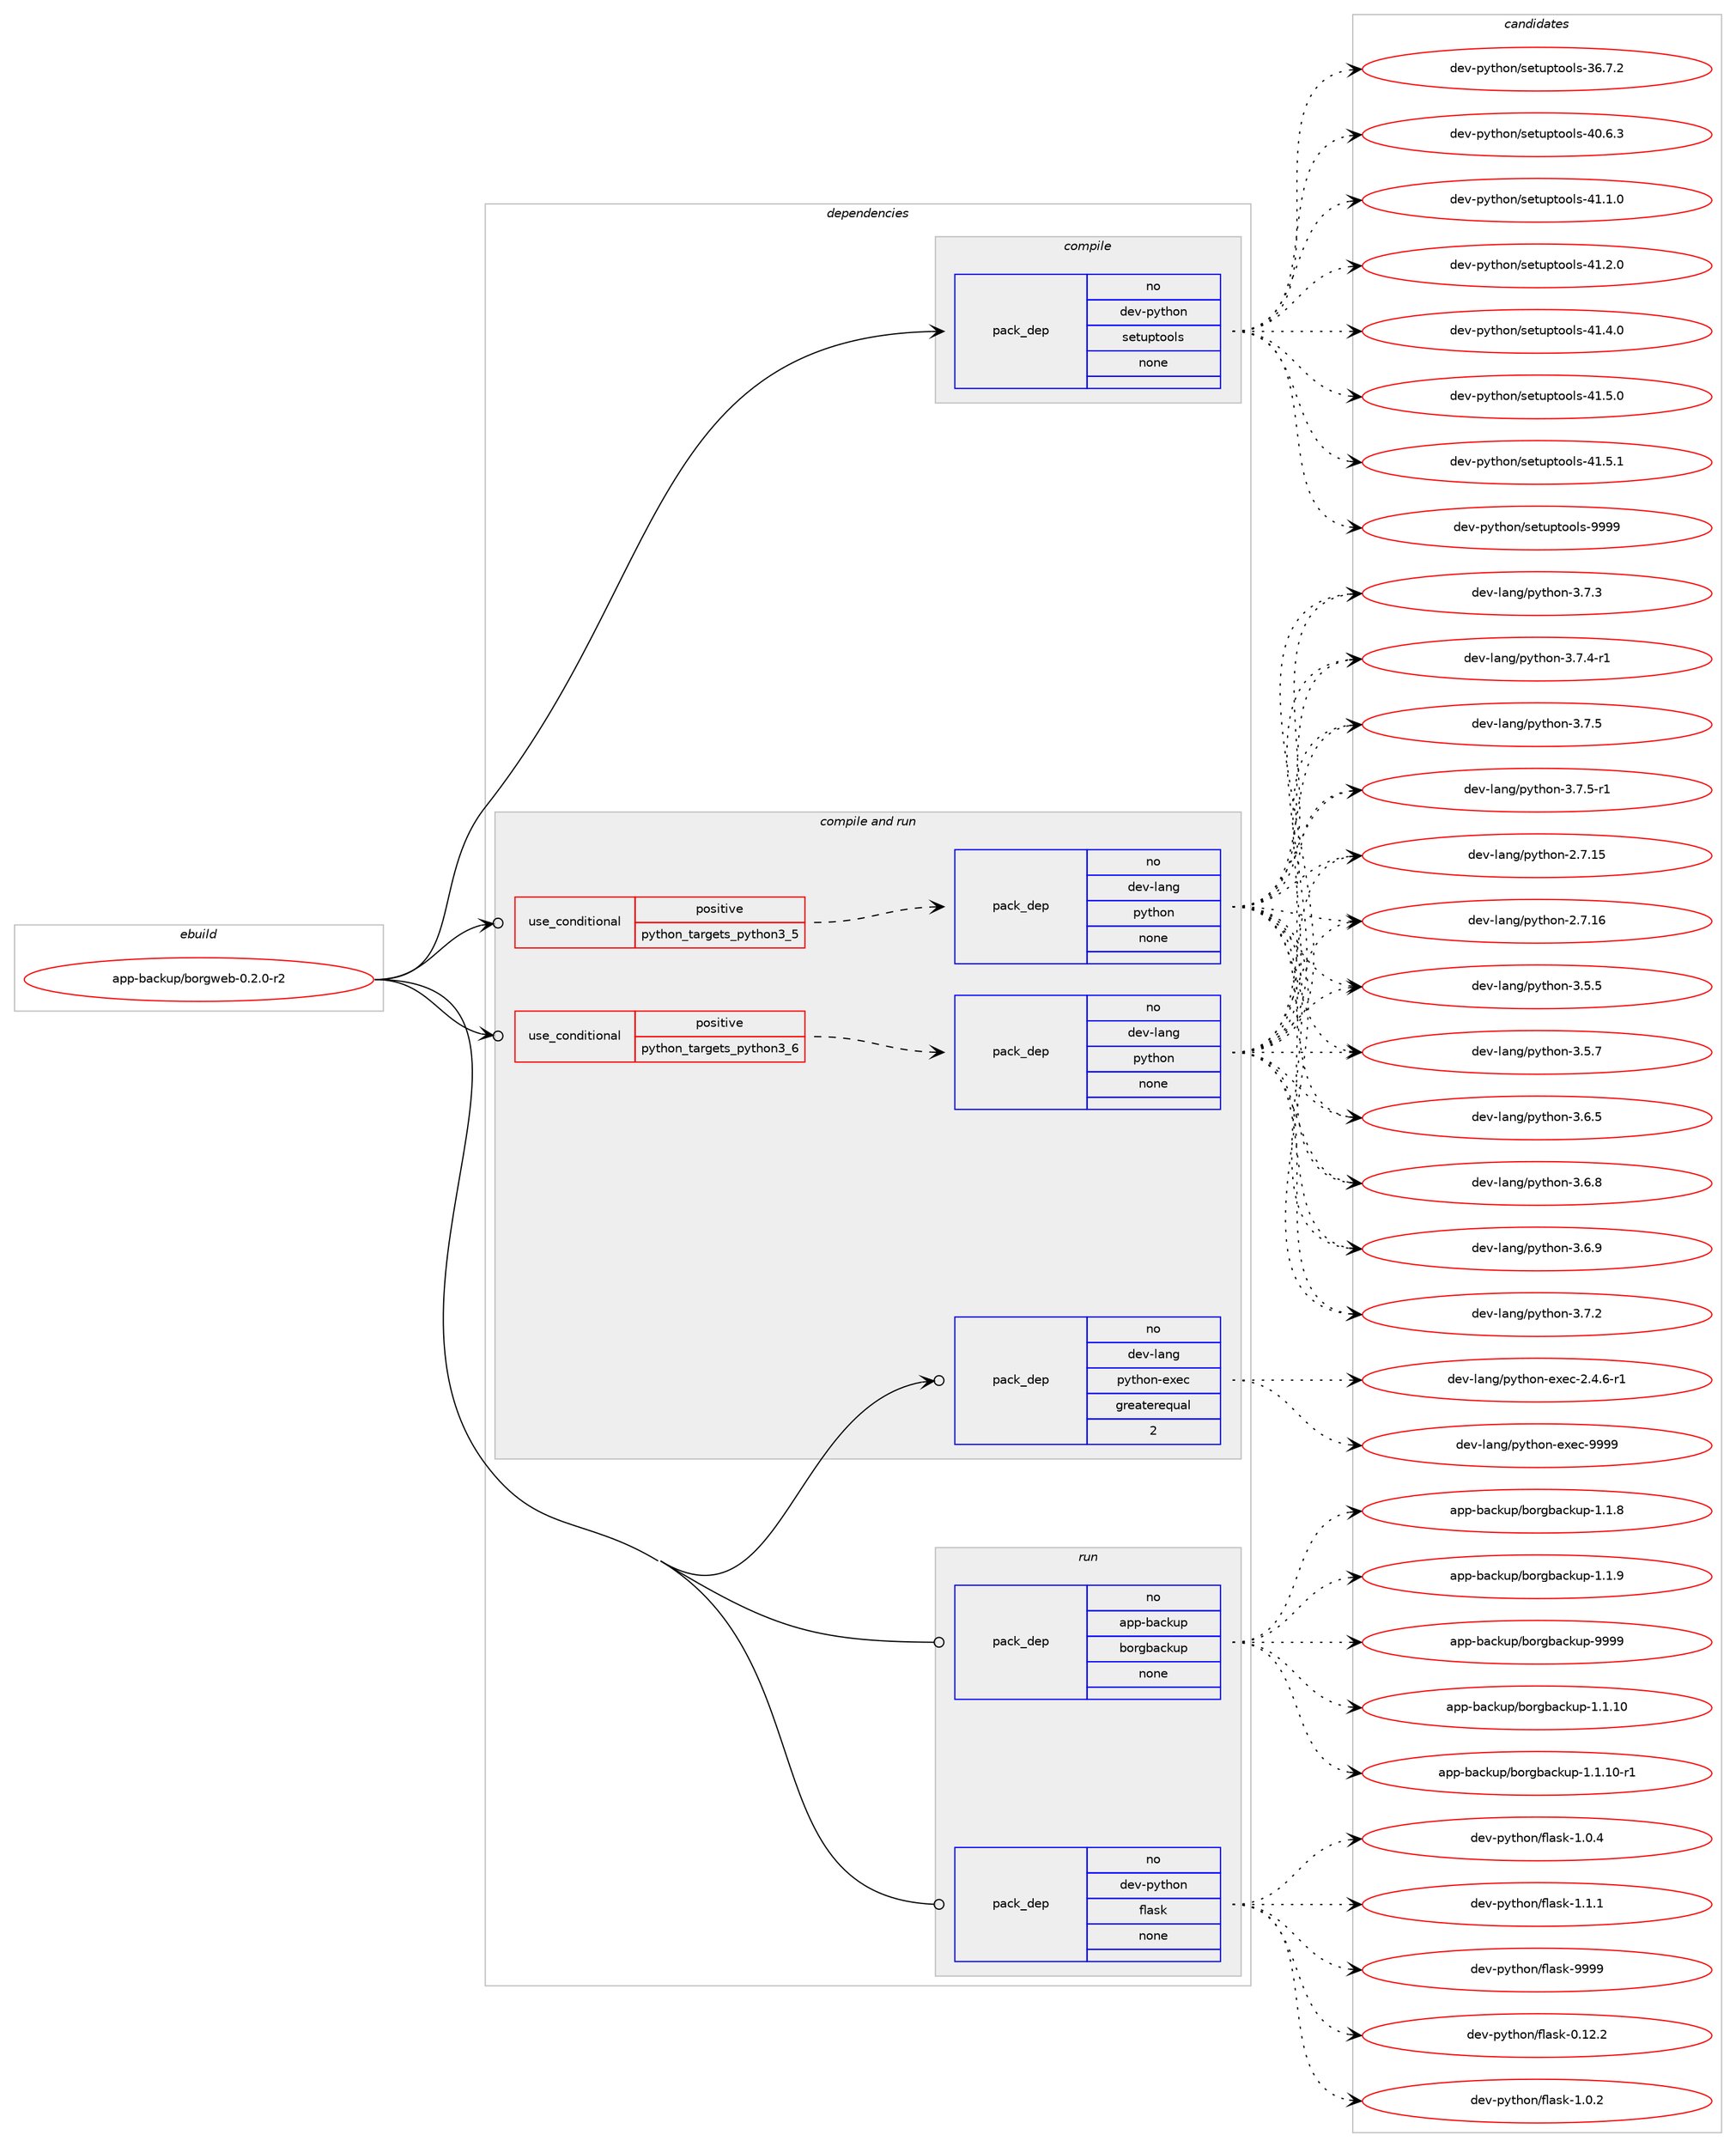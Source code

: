 digraph prolog {

# *************
# Graph options
# *************

newrank=true;
concentrate=true;
compound=true;
graph [rankdir=LR,fontname=Helvetica,fontsize=10,ranksep=1.5];#, ranksep=2.5, nodesep=0.2];
edge  [arrowhead=vee];
node  [fontname=Helvetica,fontsize=10];

# **********
# The ebuild
# **********

subgraph cluster_leftcol {
color=gray;
rank=same;
label=<<i>ebuild</i>>;
id [label="app-backup/borgweb-0.2.0-r2", color=red, width=4, href="../app-backup/borgweb-0.2.0-r2.svg"];
}

# ****************
# The dependencies
# ****************

subgraph cluster_midcol {
color=gray;
label=<<i>dependencies</i>>;
subgraph cluster_compile {
fillcolor="#eeeeee";
style=filled;
label=<<i>compile</i>>;
subgraph pack352610 {
dependency474505 [label=<<TABLE BORDER="0" CELLBORDER="1" CELLSPACING="0" CELLPADDING="4" WIDTH="220"><TR><TD ROWSPAN="6" CELLPADDING="30">pack_dep</TD></TR><TR><TD WIDTH="110">no</TD></TR><TR><TD>dev-python</TD></TR><TR><TD>setuptools</TD></TR><TR><TD>none</TD></TR><TR><TD></TD></TR></TABLE>>, shape=none, color=blue];
}
id:e -> dependency474505:w [weight=20,style="solid",arrowhead="vee"];
}
subgraph cluster_compileandrun {
fillcolor="#eeeeee";
style=filled;
label=<<i>compile and run</i>>;
subgraph cond113272 {
dependency474506 [label=<<TABLE BORDER="0" CELLBORDER="1" CELLSPACING="0" CELLPADDING="4"><TR><TD ROWSPAN="3" CELLPADDING="10">use_conditional</TD></TR><TR><TD>positive</TD></TR><TR><TD>python_targets_python3_5</TD></TR></TABLE>>, shape=none, color=red];
subgraph pack352611 {
dependency474507 [label=<<TABLE BORDER="0" CELLBORDER="1" CELLSPACING="0" CELLPADDING="4" WIDTH="220"><TR><TD ROWSPAN="6" CELLPADDING="30">pack_dep</TD></TR><TR><TD WIDTH="110">no</TD></TR><TR><TD>dev-lang</TD></TR><TR><TD>python</TD></TR><TR><TD>none</TD></TR><TR><TD></TD></TR></TABLE>>, shape=none, color=blue];
}
dependency474506:e -> dependency474507:w [weight=20,style="dashed",arrowhead="vee"];
}
id:e -> dependency474506:w [weight=20,style="solid",arrowhead="odotvee"];
subgraph cond113273 {
dependency474508 [label=<<TABLE BORDER="0" CELLBORDER="1" CELLSPACING="0" CELLPADDING="4"><TR><TD ROWSPAN="3" CELLPADDING="10">use_conditional</TD></TR><TR><TD>positive</TD></TR><TR><TD>python_targets_python3_6</TD></TR></TABLE>>, shape=none, color=red];
subgraph pack352612 {
dependency474509 [label=<<TABLE BORDER="0" CELLBORDER="1" CELLSPACING="0" CELLPADDING="4" WIDTH="220"><TR><TD ROWSPAN="6" CELLPADDING="30">pack_dep</TD></TR><TR><TD WIDTH="110">no</TD></TR><TR><TD>dev-lang</TD></TR><TR><TD>python</TD></TR><TR><TD>none</TD></TR><TR><TD></TD></TR></TABLE>>, shape=none, color=blue];
}
dependency474508:e -> dependency474509:w [weight=20,style="dashed",arrowhead="vee"];
}
id:e -> dependency474508:w [weight=20,style="solid",arrowhead="odotvee"];
subgraph pack352613 {
dependency474510 [label=<<TABLE BORDER="0" CELLBORDER="1" CELLSPACING="0" CELLPADDING="4" WIDTH="220"><TR><TD ROWSPAN="6" CELLPADDING="30">pack_dep</TD></TR><TR><TD WIDTH="110">no</TD></TR><TR><TD>dev-lang</TD></TR><TR><TD>python-exec</TD></TR><TR><TD>greaterequal</TD></TR><TR><TD>2</TD></TR></TABLE>>, shape=none, color=blue];
}
id:e -> dependency474510:w [weight=20,style="solid",arrowhead="odotvee"];
}
subgraph cluster_run {
fillcolor="#eeeeee";
style=filled;
label=<<i>run</i>>;
subgraph pack352614 {
dependency474511 [label=<<TABLE BORDER="0" CELLBORDER="1" CELLSPACING="0" CELLPADDING="4" WIDTH="220"><TR><TD ROWSPAN="6" CELLPADDING="30">pack_dep</TD></TR><TR><TD WIDTH="110">no</TD></TR><TR><TD>app-backup</TD></TR><TR><TD>borgbackup</TD></TR><TR><TD>none</TD></TR><TR><TD></TD></TR></TABLE>>, shape=none, color=blue];
}
id:e -> dependency474511:w [weight=20,style="solid",arrowhead="odot"];
subgraph pack352615 {
dependency474512 [label=<<TABLE BORDER="0" CELLBORDER="1" CELLSPACING="0" CELLPADDING="4" WIDTH="220"><TR><TD ROWSPAN="6" CELLPADDING="30">pack_dep</TD></TR><TR><TD WIDTH="110">no</TD></TR><TR><TD>dev-python</TD></TR><TR><TD>flask</TD></TR><TR><TD>none</TD></TR><TR><TD></TD></TR></TABLE>>, shape=none, color=blue];
}
id:e -> dependency474512:w [weight=20,style="solid",arrowhead="odot"];
}
}

# **************
# The candidates
# **************

subgraph cluster_choices {
rank=same;
color=gray;
label=<<i>candidates</i>>;

subgraph choice352610 {
color=black;
nodesep=1;
choice100101118451121211161041111104711510111611711211611111110811545515446554650 [label="dev-python/setuptools-36.7.2", color=red, width=4,href="../dev-python/setuptools-36.7.2.svg"];
choice100101118451121211161041111104711510111611711211611111110811545524846544651 [label="dev-python/setuptools-40.6.3", color=red, width=4,href="../dev-python/setuptools-40.6.3.svg"];
choice100101118451121211161041111104711510111611711211611111110811545524946494648 [label="dev-python/setuptools-41.1.0", color=red, width=4,href="../dev-python/setuptools-41.1.0.svg"];
choice100101118451121211161041111104711510111611711211611111110811545524946504648 [label="dev-python/setuptools-41.2.0", color=red, width=4,href="../dev-python/setuptools-41.2.0.svg"];
choice100101118451121211161041111104711510111611711211611111110811545524946524648 [label="dev-python/setuptools-41.4.0", color=red, width=4,href="../dev-python/setuptools-41.4.0.svg"];
choice100101118451121211161041111104711510111611711211611111110811545524946534648 [label="dev-python/setuptools-41.5.0", color=red, width=4,href="../dev-python/setuptools-41.5.0.svg"];
choice100101118451121211161041111104711510111611711211611111110811545524946534649 [label="dev-python/setuptools-41.5.1", color=red, width=4,href="../dev-python/setuptools-41.5.1.svg"];
choice10010111845112121116104111110471151011161171121161111111081154557575757 [label="dev-python/setuptools-9999", color=red, width=4,href="../dev-python/setuptools-9999.svg"];
dependency474505:e -> choice100101118451121211161041111104711510111611711211611111110811545515446554650:w [style=dotted,weight="100"];
dependency474505:e -> choice100101118451121211161041111104711510111611711211611111110811545524846544651:w [style=dotted,weight="100"];
dependency474505:e -> choice100101118451121211161041111104711510111611711211611111110811545524946494648:w [style=dotted,weight="100"];
dependency474505:e -> choice100101118451121211161041111104711510111611711211611111110811545524946504648:w [style=dotted,weight="100"];
dependency474505:e -> choice100101118451121211161041111104711510111611711211611111110811545524946524648:w [style=dotted,weight="100"];
dependency474505:e -> choice100101118451121211161041111104711510111611711211611111110811545524946534648:w [style=dotted,weight="100"];
dependency474505:e -> choice100101118451121211161041111104711510111611711211611111110811545524946534649:w [style=dotted,weight="100"];
dependency474505:e -> choice10010111845112121116104111110471151011161171121161111111081154557575757:w [style=dotted,weight="100"];
}
subgraph choice352611 {
color=black;
nodesep=1;
choice10010111845108971101034711212111610411111045504655464953 [label="dev-lang/python-2.7.15", color=red, width=4,href="../dev-lang/python-2.7.15.svg"];
choice10010111845108971101034711212111610411111045504655464954 [label="dev-lang/python-2.7.16", color=red, width=4,href="../dev-lang/python-2.7.16.svg"];
choice100101118451089711010347112121116104111110455146534653 [label="dev-lang/python-3.5.5", color=red, width=4,href="../dev-lang/python-3.5.5.svg"];
choice100101118451089711010347112121116104111110455146534655 [label="dev-lang/python-3.5.7", color=red, width=4,href="../dev-lang/python-3.5.7.svg"];
choice100101118451089711010347112121116104111110455146544653 [label="dev-lang/python-3.6.5", color=red, width=4,href="../dev-lang/python-3.6.5.svg"];
choice100101118451089711010347112121116104111110455146544656 [label="dev-lang/python-3.6.8", color=red, width=4,href="../dev-lang/python-3.6.8.svg"];
choice100101118451089711010347112121116104111110455146544657 [label="dev-lang/python-3.6.9", color=red, width=4,href="../dev-lang/python-3.6.9.svg"];
choice100101118451089711010347112121116104111110455146554650 [label="dev-lang/python-3.7.2", color=red, width=4,href="../dev-lang/python-3.7.2.svg"];
choice100101118451089711010347112121116104111110455146554651 [label="dev-lang/python-3.7.3", color=red, width=4,href="../dev-lang/python-3.7.3.svg"];
choice1001011184510897110103471121211161041111104551465546524511449 [label="dev-lang/python-3.7.4-r1", color=red, width=4,href="../dev-lang/python-3.7.4-r1.svg"];
choice100101118451089711010347112121116104111110455146554653 [label="dev-lang/python-3.7.5", color=red, width=4,href="../dev-lang/python-3.7.5.svg"];
choice1001011184510897110103471121211161041111104551465546534511449 [label="dev-lang/python-3.7.5-r1", color=red, width=4,href="../dev-lang/python-3.7.5-r1.svg"];
dependency474507:e -> choice10010111845108971101034711212111610411111045504655464953:w [style=dotted,weight="100"];
dependency474507:e -> choice10010111845108971101034711212111610411111045504655464954:w [style=dotted,weight="100"];
dependency474507:e -> choice100101118451089711010347112121116104111110455146534653:w [style=dotted,weight="100"];
dependency474507:e -> choice100101118451089711010347112121116104111110455146534655:w [style=dotted,weight="100"];
dependency474507:e -> choice100101118451089711010347112121116104111110455146544653:w [style=dotted,weight="100"];
dependency474507:e -> choice100101118451089711010347112121116104111110455146544656:w [style=dotted,weight="100"];
dependency474507:e -> choice100101118451089711010347112121116104111110455146544657:w [style=dotted,weight="100"];
dependency474507:e -> choice100101118451089711010347112121116104111110455146554650:w [style=dotted,weight="100"];
dependency474507:e -> choice100101118451089711010347112121116104111110455146554651:w [style=dotted,weight="100"];
dependency474507:e -> choice1001011184510897110103471121211161041111104551465546524511449:w [style=dotted,weight="100"];
dependency474507:e -> choice100101118451089711010347112121116104111110455146554653:w [style=dotted,weight="100"];
dependency474507:e -> choice1001011184510897110103471121211161041111104551465546534511449:w [style=dotted,weight="100"];
}
subgraph choice352612 {
color=black;
nodesep=1;
choice10010111845108971101034711212111610411111045504655464953 [label="dev-lang/python-2.7.15", color=red, width=4,href="../dev-lang/python-2.7.15.svg"];
choice10010111845108971101034711212111610411111045504655464954 [label="dev-lang/python-2.7.16", color=red, width=4,href="../dev-lang/python-2.7.16.svg"];
choice100101118451089711010347112121116104111110455146534653 [label="dev-lang/python-3.5.5", color=red, width=4,href="../dev-lang/python-3.5.5.svg"];
choice100101118451089711010347112121116104111110455146534655 [label="dev-lang/python-3.5.7", color=red, width=4,href="../dev-lang/python-3.5.7.svg"];
choice100101118451089711010347112121116104111110455146544653 [label="dev-lang/python-3.6.5", color=red, width=4,href="../dev-lang/python-3.6.5.svg"];
choice100101118451089711010347112121116104111110455146544656 [label="dev-lang/python-3.6.8", color=red, width=4,href="../dev-lang/python-3.6.8.svg"];
choice100101118451089711010347112121116104111110455146544657 [label="dev-lang/python-3.6.9", color=red, width=4,href="../dev-lang/python-3.6.9.svg"];
choice100101118451089711010347112121116104111110455146554650 [label="dev-lang/python-3.7.2", color=red, width=4,href="../dev-lang/python-3.7.2.svg"];
choice100101118451089711010347112121116104111110455146554651 [label="dev-lang/python-3.7.3", color=red, width=4,href="../dev-lang/python-3.7.3.svg"];
choice1001011184510897110103471121211161041111104551465546524511449 [label="dev-lang/python-3.7.4-r1", color=red, width=4,href="../dev-lang/python-3.7.4-r1.svg"];
choice100101118451089711010347112121116104111110455146554653 [label="dev-lang/python-3.7.5", color=red, width=4,href="../dev-lang/python-3.7.5.svg"];
choice1001011184510897110103471121211161041111104551465546534511449 [label="dev-lang/python-3.7.5-r1", color=red, width=4,href="../dev-lang/python-3.7.5-r1.svg"];
dependency474509:e -> choice10010111845108971101034711212111610411111045504655464953:w [style=dotted,weight="100"];
dependency474509:e -> choice10010111845108971101034711212111610411111045504655464954:w [style=dotted,weight="100"];
dependency474509:e -> choice100101118451089711010347112121116104111110455146534653:w [style=dotted,weight="100"];
dependency474509:e -> choice100101118451089711010347112121116104111110455146534655:w [style=dotted,weight="100"];
dependency474509:e -> choice100101118451089711010347112121116104111110455146544653:w [style=dotted,weight="100"];
dependency474509:e -> choice100101118451089711010347112121116104111110455146544656:w [style=dotted,weight="100"];
dependency474509:e -> choice100101118451089711010347112121116104111110455146544657:w [style=dotted,weight="100"];
dependency474509:e -> choice100101118451089711010347112121116104111110455146554650:w [style=dotted,weight="100"];
dependency474509:e -> choice100101118451089711010347112121116104111110455146554651:w [style=dotted,weight="100"];
dependency474509:e -> choice1001011184510897110103471121211161041111104551465546524511449:w [style=dotted,weight="100"];
dependency474509:e -> choice100101118451089711010347112121116104111110455146554653:w [style=dotted,weight="100"];
dependency474509:e -> choice1001011184510897110103471121211161041111104551465546534511449:w [style=dotted,weight="100"];
}
subgraph choice352613 {
color=black;
nodesep=1;
choice10010111845108971101034711212111610411111045101120101994550465246544511449 [label="dev-lang/python-exec-2.4.6-r1", color=red, width=4,href="../dev-lang/python-exec-2.4.6-r1.svg"];
choice10010111845108971101034711212111610411111045101120101994557575757 [label="dev-lang/python-exec-9999", color=red, width=4,href="../dev-lang/python-exec-9999.svg"];
dependency474510:e -> choice10010111845108971101034711212111610411111045101120101994550465246544511449:w [style=dotted,weight="100"];
dependency474510:e -> choice10010111845108971101034711212111610411111045101120101994557575757:w [style=dotted,weight="100"];
}
subgraph choice352614 {
color=black;
nodesep=1;
choice9711211245989799107117112479811111410398979910711711245494649464948 [label="app-backup/borgbackup-1.1.10", color=red, width=4,href="../app-backup/borgbackup-1.1.10.svg"];
choice97112112459897991071171124798111114103989799107117112454946494649484511449 [label="app-backup/borgbackup-1.1.10-r1", color=red, width=4,href="../app-backup/borgbackup-1.1.10-r1.svg"];
choice97112112459897991071171124798111114103989799107117112454946494656 [label="app-backup/borgbackup-1.1.8", color=red, width=4,href="../app-backup/borgbackup-1.1.8.svg"];
choice97112112459897991071171124798111114103989799107117112454946494657 [label="app-backup/borgbackup-1.1.9", color=red, width=4,href="../app-backup/borgbackup-1.1.9.svg"];
choice971121124598979910711711247981111141039897991071171124557575757 [label="app-backup/borgbackup-9999", color=red, width=4,href="../app-backup/borgbackup-9999.svg"];
dependency474511:e -> choice9711211245989799107117112479811111410398979910711711245494649464948:w [style=dotted,weight="100"];
dependency474511:e -> choice97112112459897991071171124798111114103989799107117112454946494649484511449:w [style=dotted,weight="100"];
dependency474511:e -> choice97112112459897991071171124798111114103989799107117112454946494656:w [style=dotted,weight="100"];
dependency474511:e -> choice97112112459897991071171124798111114103989799107117112454946494657:w [style=dotted,weight="100"];
dependency474511:e -> choice971121124598979910711711247981111141039897991071171124557575757:w [style=dotted,weight="100"];
}
subgraph choice352615 {
color=black;
nodesep=1;
choice10010111845112121116104111110471021089711510745484649504650 [label="dev-python/flask-0.12.2", color=red, width=4,href="../dev-python/flask-0.12.2.svg"];
choice100101118451121211161041111104710210897115107454946484650 [label="dev-python/flask-1.0.2", color=red, width=4,href="../dev-python/flask-1.0.2.svg"];
choice100101118451121211161041111104710210897115107454946484652 [label="dev-python/flask-1.0.4", color=red, width=4,href="../dev-python/flask-1.0.4.svg"];
choice100101118451121211161041111104710210897115107454946494649 [label="dev-python/flask-1.1.1", color=red, width=4,href="../dev-python/flask-1.1.1.svg"];
choice1001011184511212111610411111047102108971151074557575757 [label="dev-python/flask-9999", color=red, width=4,href="../dev-python/flask-9999.svg"];
dependency474512:e -> choice10010111845112121116104111110471021089711510745484649504650:w [style=dotted,weight="100"];
dependency474512:e -> choice100101118451121211161041111104710210897115107454946484650:w [style=dotted,weight="100"];
dependency474512:e -> choice100101118451121211161041111104710210897115107454946484652:w [style=dotted,weight="100"];
dependency474512:e -> choice100101118451121211161041111104710210897115107454946494649:w [style=dotted,weight="100"];
dependency474512:e -> choice1001011184511212111610411111047102108971151074557575757:w [style=dotted,weight="100"];
}
}

}
